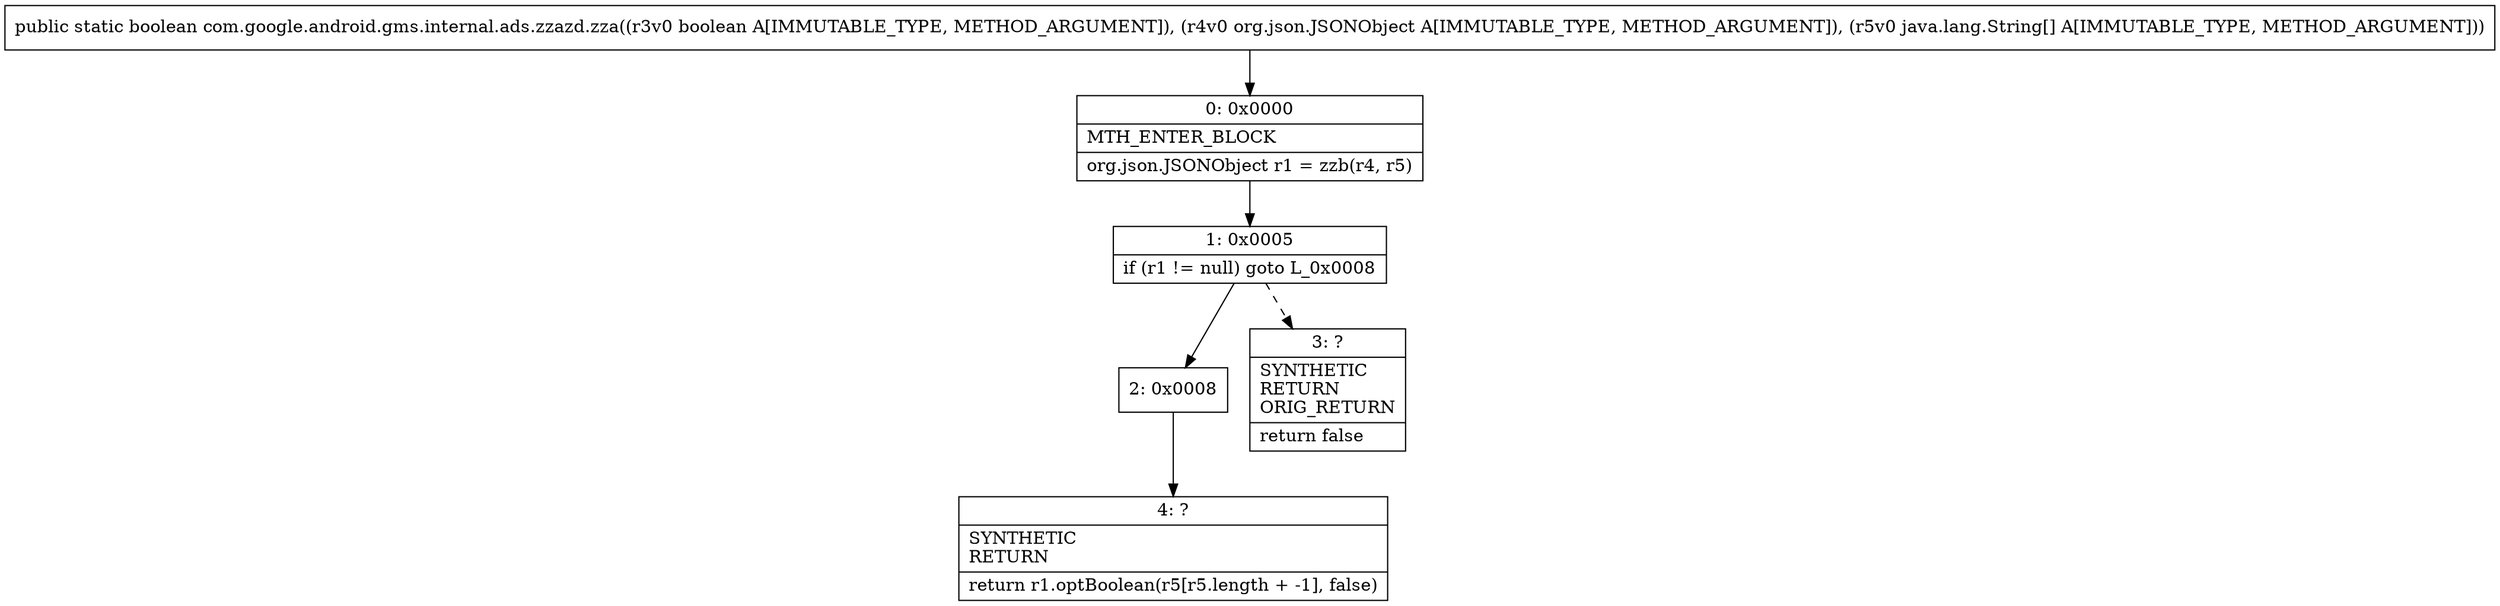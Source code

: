 digraph "CFG forcom.google.android.gms.internal.ads.zzazd.zza(ZLorg\/json\/JSONObject;[Ljava\/lang\/String;)Z" {
Node_0 [shape=record,label="{0\:\ 0x0000|MTH_ENTER_BLOCK\l|org.json.JSONObject r1 = zzb(r4, r5)\l}"];
Node_1 [shape=record,label="{1\:\ 0x0005|if (r1 != null) goto L_0x0008\l}"];
Node_2 [shape=record,label="{2\:\ 0x0008}"];
Node_3 [shape=record,label="{3\:\ ?|SYNTHETIC\lRETURN\lORIG_RETURN\l|return false\l}"];
Node_4 [shape=record,label="{4\:\ ?|SYNTHETIC\lRETURN\l|return r1.optBoolean(r5[r5.length + \-1], false)\l}"];
MethodNode[shape=record,label="{public static boolean com.google.android.gms.internal.ads.zzazd.zza((r3v0 boolean A[IMMUTABLE_TYPE, METHOD_ARGUMENT]), (r4v0 org.json.JSONObject A[IMMUTABLE_TYPE, METHOD_ARGUMENT]), (r5v0 java.lang.String[] A[IMMUTABLE_TYPE, METHOD_ARGUMENT])) }"];
MethodNode -> Node_0;
Node_0 -> Node_1;
Node_1 -> Node_2;
Node_1 -> Node_3[style=dashed];
Node_2 -> Node_4;
}

